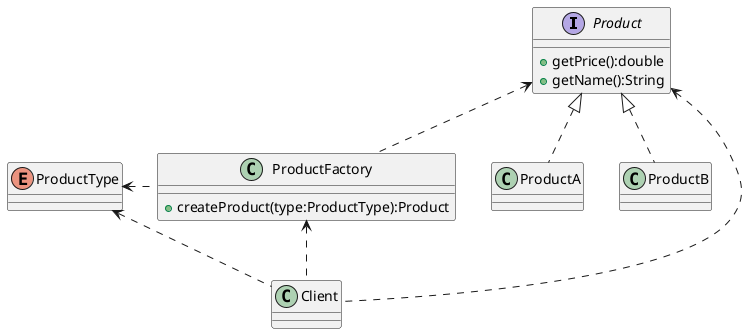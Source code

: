 @startuml
'简单工厂模式

interface Product {
+ getPrice():double
+ getName():String
}
enum ProductType

class ProductFactory {
  + createProduct(type:ProductType):Product
}

class ProductA {
}
class ProductB {
}

class Client {}

Product <|..ProductA
Product <|..ProductB
Product <..ProductFactory
ProductType<.ProductFactory
ProductFactory<..Client
Product<..Client
ProductType<..Client
@enduml